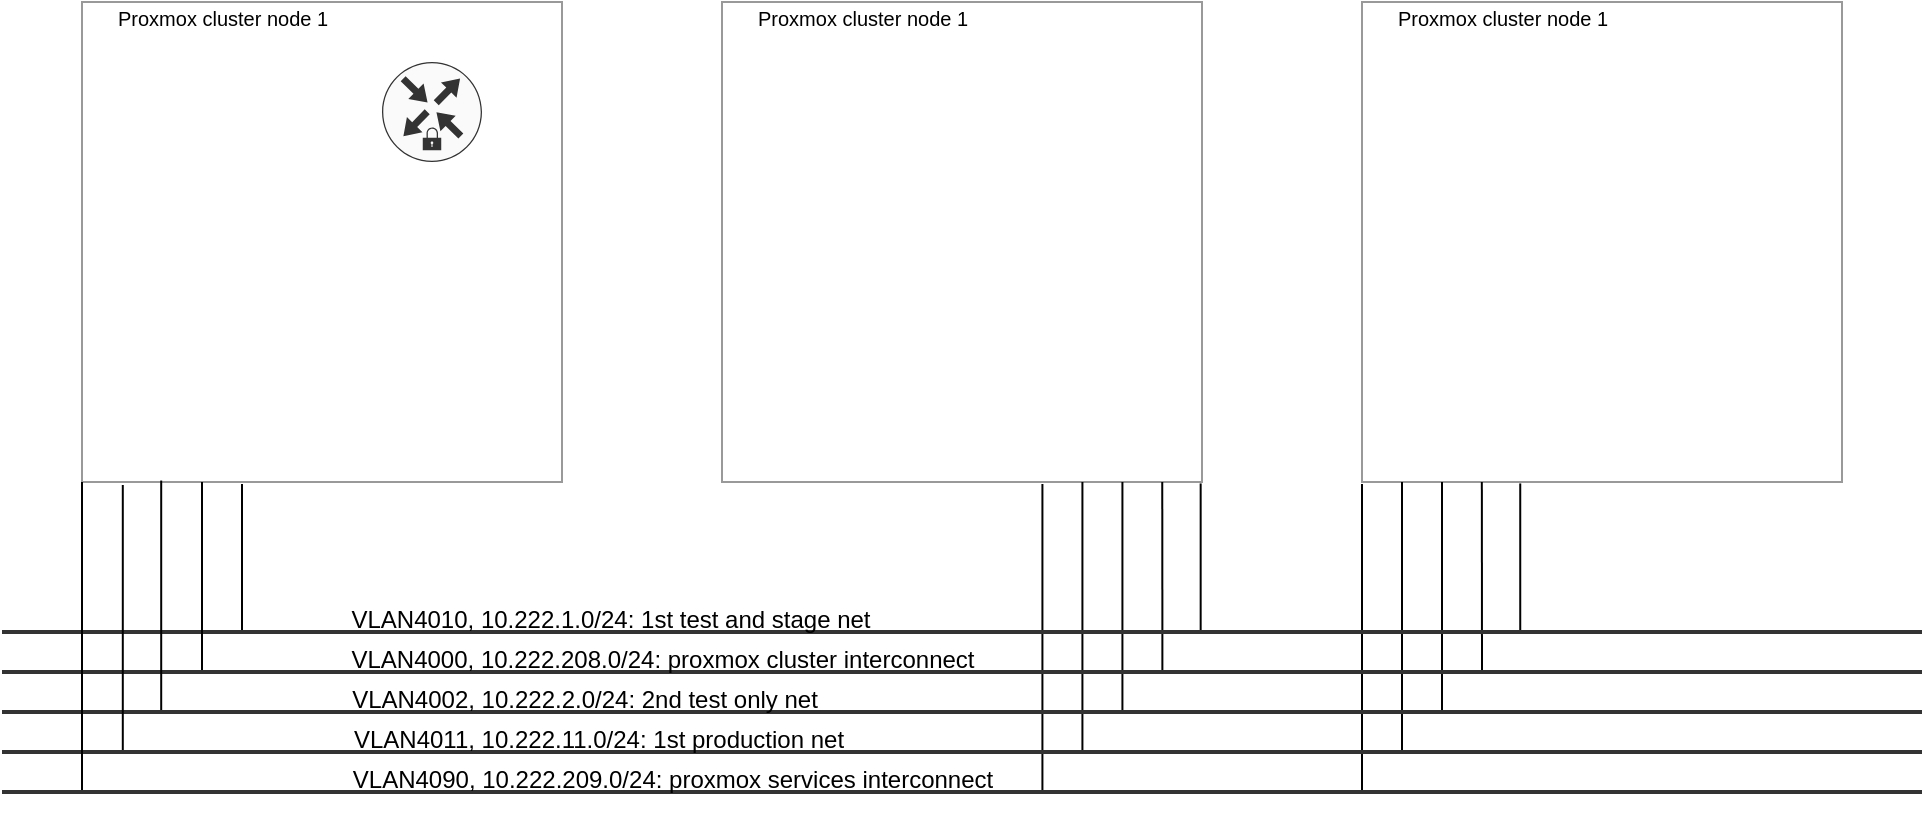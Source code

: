 <mxfile version="12.9.14" type="github">
  <diagram id="0o_vhkstpCKI-f3dBshT" name="Page-1">
    <mxGraphModel dx="1141" dy="953" grid="1" gridSize="10" guides="1" tooltips="1" connect="1" arrows="1" fold="1" page="1" pageScale="1" pageWidth="1169" pageHeight="827" math="0" shadow="0">
      <root>
        <mxCell id="0" />
        <mxCell id="1" parent="0" />
        <mxCell id="f9LvFph6c_8vfK9_kLuQ-5" value="" style="group" vertex="1" connectable="0" parent="1">
          <mxGeometry x="120" y="400" width="240" height="270" as="geometry" />
        </mxCell>
        <mxCell id="f9LvFph6c_8vfK9_kLuQ-4" value="" style="whiteSpace=wrap;html=1;aspect=fixed;fillColor=none;strokeColor=#999999;" vertex="1" parent="f9LvFph6c_8vfK9_kLuQ-5">
          <mxGeometry width="240" height="240" as="geometry" />
        </mxCell>
        <mxCell id="f9LvFph6c_8vfK9_kLuQ-1" value="Proxmox cluster node 1" style="shape=image;html=1;verticalAlign=middle;verticalLabelPosition=middle;labelBackgroundColor=#ffffff;imageAspect=0;aspect=fixed;image=https://cdn4.iconfinder.com/data/icons/logos-brands-5/24/proxmox-128.png;labelPosition=right;align=left;fontSize=10;" vertex="1" parent="f9LvFph6c_8vfK9_kLuQ-5">
          <mxGeometry width="16.216" height="16.216" as="geometry" />
        </mxCell>
        <mxCell id="f9LvFph6c_8vfK9_kLuQ-47" value="" style="points=[[0.5,0,0],[1,0.5,0],[0.5,1,0],[0,0.5,0],[0.145,0.145,0],[0.856,0.145,0],[0.855,0.856,0],[0.145,0.855,0]];verticalLabelPosition=bottom;html=1;verticalAlign=top;aspect=fixed;align=center;pointerEvents=1;shape=mxgraph.cisco19.rect;prIcon=secure_router;fillColor=#FAFAFA;strokeColor=#333333;fontSize=10;" vertex="1" parent="f9LvFph6c_8vfK9_kLuQ-5">
          <mxGeometry x="150" y="30" width="50" height="50" as="geometry" />
        </mxCell>
        <mxCell id="f9LvFph6c_8vfK9_kLuQ-6" value="" style="group;fontStyle=1" vertex="1" connectable="0" parent="1">
          <mxGeometry x="440" y="400" width="240" height="270" as="geometry" />
        </mxCell>
        <mxCell id="f9LvFph6c_8vfK9_kLuQ-7" value="" style="whiteSpace=wrap;html=1;aspect=fixed;fillColor=none;strokeColor=#999999;" vertex="1" parent="f9LvFph6c_8vfK9_kLuQ-6">
          <mxGeometry width="240" height="240" as="geometry" />
        </mxCell>
        <mxCell id="f9LvFph6c_8vfK9_kLuQ-8" value="Proxmox cluster node 1" style="shape=image;html=1;verticalAlign=middle;verticalLabelPosition=middle;labelBackgroundColor=#ffffff;imageAspect=0;aspect=fixed;image=https://cdn4.iconfinder.com/data/icons/logos-brands-5/24/proxmox-128.png;labelPosition=right;align=left;fontSize=10;" vertex="1" parent="f9LvFph6c_8vfK9_kLuQ-6">
          <mxGeometry width="16.216" height="16.216" as="geometry" />
        </mxCell>
        <mxCell id="f9LvFph6c_8vfK9_kLuQ-28" value="" style="orthogonalLoop=1;jettySize=auto;html=1;endArrow=none;strokeWidth=1;fontColor=#000000;fontSize=12;verticalAlign=top;strokeColor=#000000;fillColor=#ffffff;spacingTop=4;entryX=0.663;entryY=1.003;entryDx=0;entryDy=0;entryPerimeter=0;" edge="1" parent="f9LvFph6c_8vfK9_kLuQ-6">
          <mxGeometry relative="1" as="geometry">
            <mxPoint x="239.33" y="240.72" as="targetPoint" />
            <mxPoint x="239.33" y="314" as="sourcePoint" />
          </mxGeometry>
        </mxCell>
        <mxCell id="f9LvFph6c_8vfK9_kLuQ-29" value="" style="orthogonalLoop=1;jettySize=auto;html=1;endArrow=none;strokeWidth=1;fontColor=#000000;fontSize=12;verticalAlign=top;strokeColor=#000000;fillColor=#ffffff;spacingTop=4;entryX=0.583;entryY=1;entryDx=0;entryDy=0;entryPerimeter=0;" edge="1" parent="f9LvFph6c_8vfK9_kLuQ-6">
          <mxGeometry relative="1" as="geometry">
            <mxPoint x="220.13" y="240" as="targetPoint" />
            <mxPoint x="220.21" y="334" as="sourcePoint" />
          </mxGeometry>
        </mxCell>
        <mxCell id="f9LvFph6c_8vfK9_kLuQ-30" value="" style="orthogonalLoop=1;jettySize=auto;html=1;endArrow=none;strokeWidth=1;fontColor=#000000;fontSize=12;verticalAlign=top;strokeColor=#000000;fillColor=#ffffff;spacingTop=4;entryX=0.5;entryY=1;entryDx=0;entryDy=0;" edge="1" parent="f9LvFph6c_8vfK9_kLuQ-6">
          <mxGeometry relative="1" as="geometry">
            <mxPoint x="200.21" y="240" as="targetPoint" />
            <mxPoint x="200.21" y="354" as="sourcePoint" />
          </mxGeometry>
        </mxCell>
        <mxCell id="f9LvFph6c_8vfK9_kLuQ-31" value="" style="orthogonalLoop=1;jettySize=auto;html=1;endArrow=none;strokeWidth=1;fontColor=#000000;fontSize=12;verticalAlign=top;strokeColor=#000000;fillColor=#ffffff;spacingTop=4;" edge="1" parent="f9LvFph6c_8vfK9_kLuQ-6">
          <mxGeometry relative="1" as="geometry">
            <mxPoint x="180.21" y="240" as="targetPoint" />
            <mxPoint x="180.21" y="374" as="sourcePoint" />
          </mxGeometry>
        </mxCell>
        <mxCell id="f9LvFph6c_8vfK9_kLuQ-32" value="" style="orthogonalLoop=1;jettySize=auto;html=1;endArrow=none;strokeWidth=1;fontColor=#000000;fontSize=12;verticalAlign=top;strokeColor=#000000;fillColor=#ffffff;spacingTop=4;" edge="1" parent="f9LvFph6c_8vfK9_kLuQ-6">
          <mxGeometry relative="1" as="geometry">
            <mxPoint x="160.21" y="241" as="targetPoint" />
            <mxPoint x="160.21" y="394" as="sourcePoint" />
          </mxGeometry>
        </mxCell>
        <mxCell id="f9LvFph6c_8vfK9_kLuQ-9" value="" style="group" vertex="1" connectable="0" parent="1">
          <mxGeometry x="760" y="400" width="240" height="270" as="geometry" />
        </mxCell>
        <mxCell id="f9LvFph6c_8vfK9_kLuQ-10" value="" style="whiteSpace=wrap;html=1;aspect=fixed;fillColor=none;strokeColor=#999999;" vertex="1" parent="f9LvFph6c_8vfK9_kLuQ-9">
          <mxGeometry width="240" height="240" as="geometry" />
        </mxCell>
        <mxCell id="f9LvFph6c_8vfK9_kLuQ-11" value="Proxmox cluster node 1" style="shape=image;html=1;verticalAlign=middle;verticalLabelPosition=middle;labelBackgroundColor=#ffffff;imageAspect=0;aspect=fixed;image=https://cdn4.iconfinder.com/data/icons/logos-brands-5/24/proxmox-128.png;labelPosition=right;align=left;fontSize=10;" vertex="1" parent="f9LvFph6c_8vfK9_kLuQ-9">
          <mxGeometry width="16.216" height="16.216" as="geometry" />
        </mxCell>
        <mxCell id="f9LvFph6c_8vfK9_kLuQ-42" value="" style="orthogonalLoop=1;jettySize=auto;html=1;endArrow=none;strokeWidth=1;fontColor=#000000;fontSize=12;verticalAlign=top;strokeColor=#000000;fillColor=#ffffff;spacingTop=4;entryX=0.663;entryY=1.003;entryDx=0;entryDy=0;entryPerimeter=0;" edge="1" parent="f9LvFph6c_8vfK9_kLuQ-9">
          <mxGeometry relative="1" as="geometry">
            <mxPoint x="79.12" y="240.72" as="targetPoint" />
            <mxPoint x="79.12" y="314" as="sourcePoint" />
          </mxGeometry>
        </mxCell>
        <mxCell id="f9LvFph6c_8vfK9_kLuQ-43" value="" style="orthogonalLoop=1;jettySize=auto;html=1;endArrow=none;strokeWidth=1;fontColor=#000000;fontSize=12;verticalAlign=top;strokeColor=#000000;fillColor=#ffffff;spacingTop=4;entryX=0.583;entryY=1;entryDx=0;entryDy=0;entryPerimeter=0;" edge="1" parent="f9LvFph6c_8vfK9_kLuQ-9">
          <mxGeometry relative="1" as="geometry">
            <mxPoint x="59.92" y="240" as="targetPoint" />
            <mxPoint x="60.0" y="334" as="sourcePoint" />
          </mxGeometry>
        </mxCell>
        <mxCell id="f9LvFph6c_8vfK9_kLuQ-44" value="" style="orthogonalLoop=1;jettySize=auto;html=1;endArrow=none;strokeWidth=1;fontColor=#000000;fontSize=12;verticalAlign=top;strokeColor=#000000;fillColor=#ffffff;spacingTop=4;entryX=0.5;entryY=1;entryDx=0;entryDy=0;" edge="1" parent="f9LvFph6c_8vfK9_kLuQ-9">
          <mxGeometry relative="1" as="geometry">
            <mxPoint x="40.0" y="240" as="targetPoint" />
            <mxPoint x="40.0" y="354.0" as="sourcePoint" />
          </mxGeometry>
        </mxCell>
        <mxCell id="f9LvFph6c_8vfK9_kLuQ-45" value="" style="orthogonalLoop=1;jettySize=auto;html=1;endArrow=none;strokeWidth=1;fontColor=#000000;fontSize=12;verticalAlign=top;strokeColor=#000000;fillColor=#ffffff;spacingTop=4;" edge="1" parent="f9LvFph6c_8vfK9_kLuQ-9">
          <mxGeometry relative="1" as="geometry">
            <mxPoint x="20.0" y="240" as="targetPoint" />
            <mxPoint x="20.0" y="374.0" as="sourcePoint" />
          </mxGeometry>
        </mxCell>
        <mxCell id="f9LvFph6c_8vfK9_kLuQ-46" value="" style="orthogonalLoop=1;jettySize=auto;html=1;endArrow=none;strokeWidth=1;fontColor=#000000;fontSize=12;verticalAlign=top;strokeColor=#000000;fillColor=#ffffff;spacingTop=4;" edge="1" parent="f9LvFph6c_8vfK9_kLuQ-9">
          <mxGeometry relative="1" as="geometry">
            <mxPoint x="-2.274e-13" y="241" as="targetPoint" />
            <mxPoint x="-2.274e-13" y="394.0" as="sourcePoint" />
          </mxGeometry>
        </mxCell>
        <mxCell id="f9LvFph6c_8vfK9_kLuQ-13" value="&lt;p style=&quot;line-height: 190%&quot;&gt;&lt;/p&gt;&lt;div&gt;&lt;/div&gt;VLAN4090, 10.222.209.0/24: proxmox services interconnect&lt;br&gt;&lt;p&gt;&lt;/p&gt;" style="line;strokeWidth=2;html=1;perimeter=backbonePerimeter;points=[];outlineConnect=0;strokeColor=#333333;spacingTop=0;verticalAlign=bottom;spacing=0;labelBackgroundColor=none;align=center;labelPosition=center;verticalLabelPosition=top;spacingBottom=-18;spacingRight=290;" vertex="1" parent="1">
          <mxGeometry x="80" y="790" width="960" height="10" as="geometry" />
        </mxCell>
        <mxCell id="f9LvFph6c_8vfK9_kLuQ-14" value="&lt;p style=&quot;line-height: 190%&quot;&gt;&lt;/p&gt;&lt;div&gt;&lt;/div&gt;VLAN4011, 10.222.11.0/24: 1st production net&lt;br&gt;&lt;p&gt;&lt;/p&gt;" style="line;strokeWidth=2;html=1;perimeter=backbonePerimeter;points=[];outlineConnect=0;strokeColor=#333333;spacingTop=0;verticalAlign=bottom;spacing=0;labelBackgroundColor=none;align=center;labelPosition=center;verticalLabelPosition=top;spacingBottom=-18;spacingRight=365;" vertex="1" parent="1">
          <mxGeometry x="80" y="770" width="960" height="10" as="geometry" />
        </mxCell>
        <mxCell id="f9LvFph6c_8vfK9_kLuQ-15" value="&lt;p style=&quot;line-height: 190%&quot;&gt;&lt;/p&gt;&lt;div&gt;&lt;/div&gt;VLAN4002, 10.222.2.0/24: 2nd test only net&lt;br&gt;&lt;p&gt;&lt;/p&gt;" style="line;strokeWidth=2;html=1;perimeter=backbonePerimeter;points=[];outlineConnect=0;strokeColor=#333333;spacingTop=0;verticalAlign=bottom;spacing=0;labelBackgroundColor=none;align=center;labelPosition=center;verticalLabelPosition=top;spacingBottom=-18;spacingRight=378;" vertex="1" parent="1">
          <mxGeometry x="80" y="750" width="960" height="10" as="geometry" />
        </mxCell>
        <mxCell id="f9LvFph6c_8vfK9_kLuQ-16" value="&lt;p style=&quot;line-height: 190%&quot;&gt;&lt;/p&gt;&lt;div&gt;&lt;/div&gt;VLAN4000, 10.222.208.0/24: proxmox cluster interconnect&lt;br&gt;&lt;p&gt;&lt;/p&gt;" style="line;strokeWidth=2;html=1;perimeter=backbonePerimeter;points=[];outlineConnect=0;strokeColor=#333333;spacingTop=0;verticalAlign=bottom;spacing=0;labelBackgroundColor=none;align=center;labelPosition=center;verticalLabelPosition=top;spacingBottom=-18;spacingRight=300;" vertex="1" parent="1">
          <mxGeometry x="80" y="730" width="960" height="10" as="geometry" />
        </mxCell>
        <mxCell id="f9LvFph6c_8vfK9_kLuQ-17" value="&lt;p style=&quot;line-height: 190%&quot;&gt;&lt;/p&gt;&lt;div&gt;&lt;/div&gt;VLAN4010, 10.222.1.0/24: 1st test and stage net&lt;br&gt;&lt;p&gt;&lt;/p&gt;" style="line;strokeWidth=2;html=1;perimeter=backbonePerimeter;points=[];outlineConnect=0;strokeColor=#333333;spacingTop=0;verticalAlign=bottom;spacing=0;labelBackgroundColor=none;align=center;labelPosition=center;verticalLabelPosition=top;spacingBottom=-18;spacingRight=352;" vertex="1" parent="1">
          <mxGeometry x="80" y="710" width="960" height="10" as="geometry" />
        </mxCell>
        <mxCell id="f9LvFph6c_8vfK9_kLuQ-18" value="" style="orthogonalLoop=1;jettySize=auto;html=1;endArrow=none;strokeWidth=1;fontColor=#000000;fontSize=12;verticalAlign=top;strokeColor=#000000;fillColor=#ffffff;spacingTop=4;" edge="1" parent="1" source="f9LvFph6c_8vfK9_kLuQ-17">
          <mxGeometry relative="1" as="geometry">
            <mxPoint x="200" y="641" as="targetPoint" />
            <mxPoint x="210" y="804" as="sourcePoint" />
          </mxGeometry>
        </mxCell>
        <mxCell id="f9LvFph6c_8vfK9_kLuQ-19" value="" style="orthogonalLoop=1;jettySize=auto;html=1;endArrow=none;strokeWidth=1;fontColor=#000000;fontSize=12;verticalAlign=top;strokeColor=#000000;fillColor=#ffffff;spacingTop=4;entryX=0.25;entryY=1;entryDx=0;entryDy=0;" edge="1" parent="1" source="f9LvFph6c_8vfK9_kLuQ-16" target="f9LvFph6c_8vfK9_kLuQ-4">
          <mxGeometry relative="1" as="geometry">
            <mxPoint x="260" y="650" as="targetPoint" />
            <mxPoint x="260" y="734" as="sourcePoint" />
          </mxGeometry>
        </mxCell>
        <mxCell id="f9LvFph6c_8vfK9_kLuQ-20" value="" style="orthogonalLoop=1;jettySize=auto;html=1;endArrow=none;strokeWidth=1;fontColor=#000000;fontSize=12;verticalAlign=top;strokeColor=#000000;fillColor=#ffffff;spacingTop=4;entryX=0.165;entryY=0.997;entryDx=0;entryDy=0;entryPerimeter=0;" edge="1" parent="1" source="f9LvFph6c_8vfK9_kLuQ-15" target="f9LvFph6c_8vfK9_kLuQ-4">
          <mxGeometry relative="1" as="geometry">
            <mxPoint x="255" y="640" as="targetPoint" />
            <mxPoint x="278" y="724" as="sourcePoint" />
          </mxGeometry>
        </mxCell>
        <mxCell id="f9LvFph6c_8vfK9_kLuQ-21" value="" style="orthogonalLoop=1;jettySize=auto;html=1;endArrow=none;strokeWidth=1;fontColor=#000000;fontSize=12;verticalAlign=top;strokeColor=#000000;fillColor=#ffffff;spacingTop=4;entryX=0.085;entryY=1.006;entryDx=0;entryDy=0;entryPerimeter=0;" edge="1" parent="1" source="f9LvFph6c_8vfK9_kLuQ-14" target="f9LvFph6c_8vfK9_kLuQ-4">
          <mxGeometry relative="1" as="geometry">
            <mxPoint x="160" y="650" as="targetPoint" />
            <mxPoint x="265" y="764" as="sourcePoint" />
          </mxGeometry>
        </mxCell>
        <mxCell id="f9LvFph6c_8vfK9_kLuQ-22" value="" style="orthogonalLoop=1;jettySize=auto;html=1;endArrow=none;strokeWidth=1;fontColor=#000000;fontSize=12;verticalAlign=top;strokeColor=#000000;fillColor=#ffffff;spacingTop=4;entryX=0;entryY=1;entryDx=0;entryDy=0;" edge="1" parent="1" source="f9LvFph6c_8vfK9_kLuQ-13" target="f9LvFph6c_8vfK9_kLuQ-4">
          <mxGeometry relative="1" as="geometry">
            <mxPoint x="200" y="641" as="targetPoint" />
            <mxPoint x="250" y="784" as="sourcePoint" />
          </mxGeometry>
        </mxCell>
      </root>
    </mxGraphModel>
  </diagram>
</mxfile>

